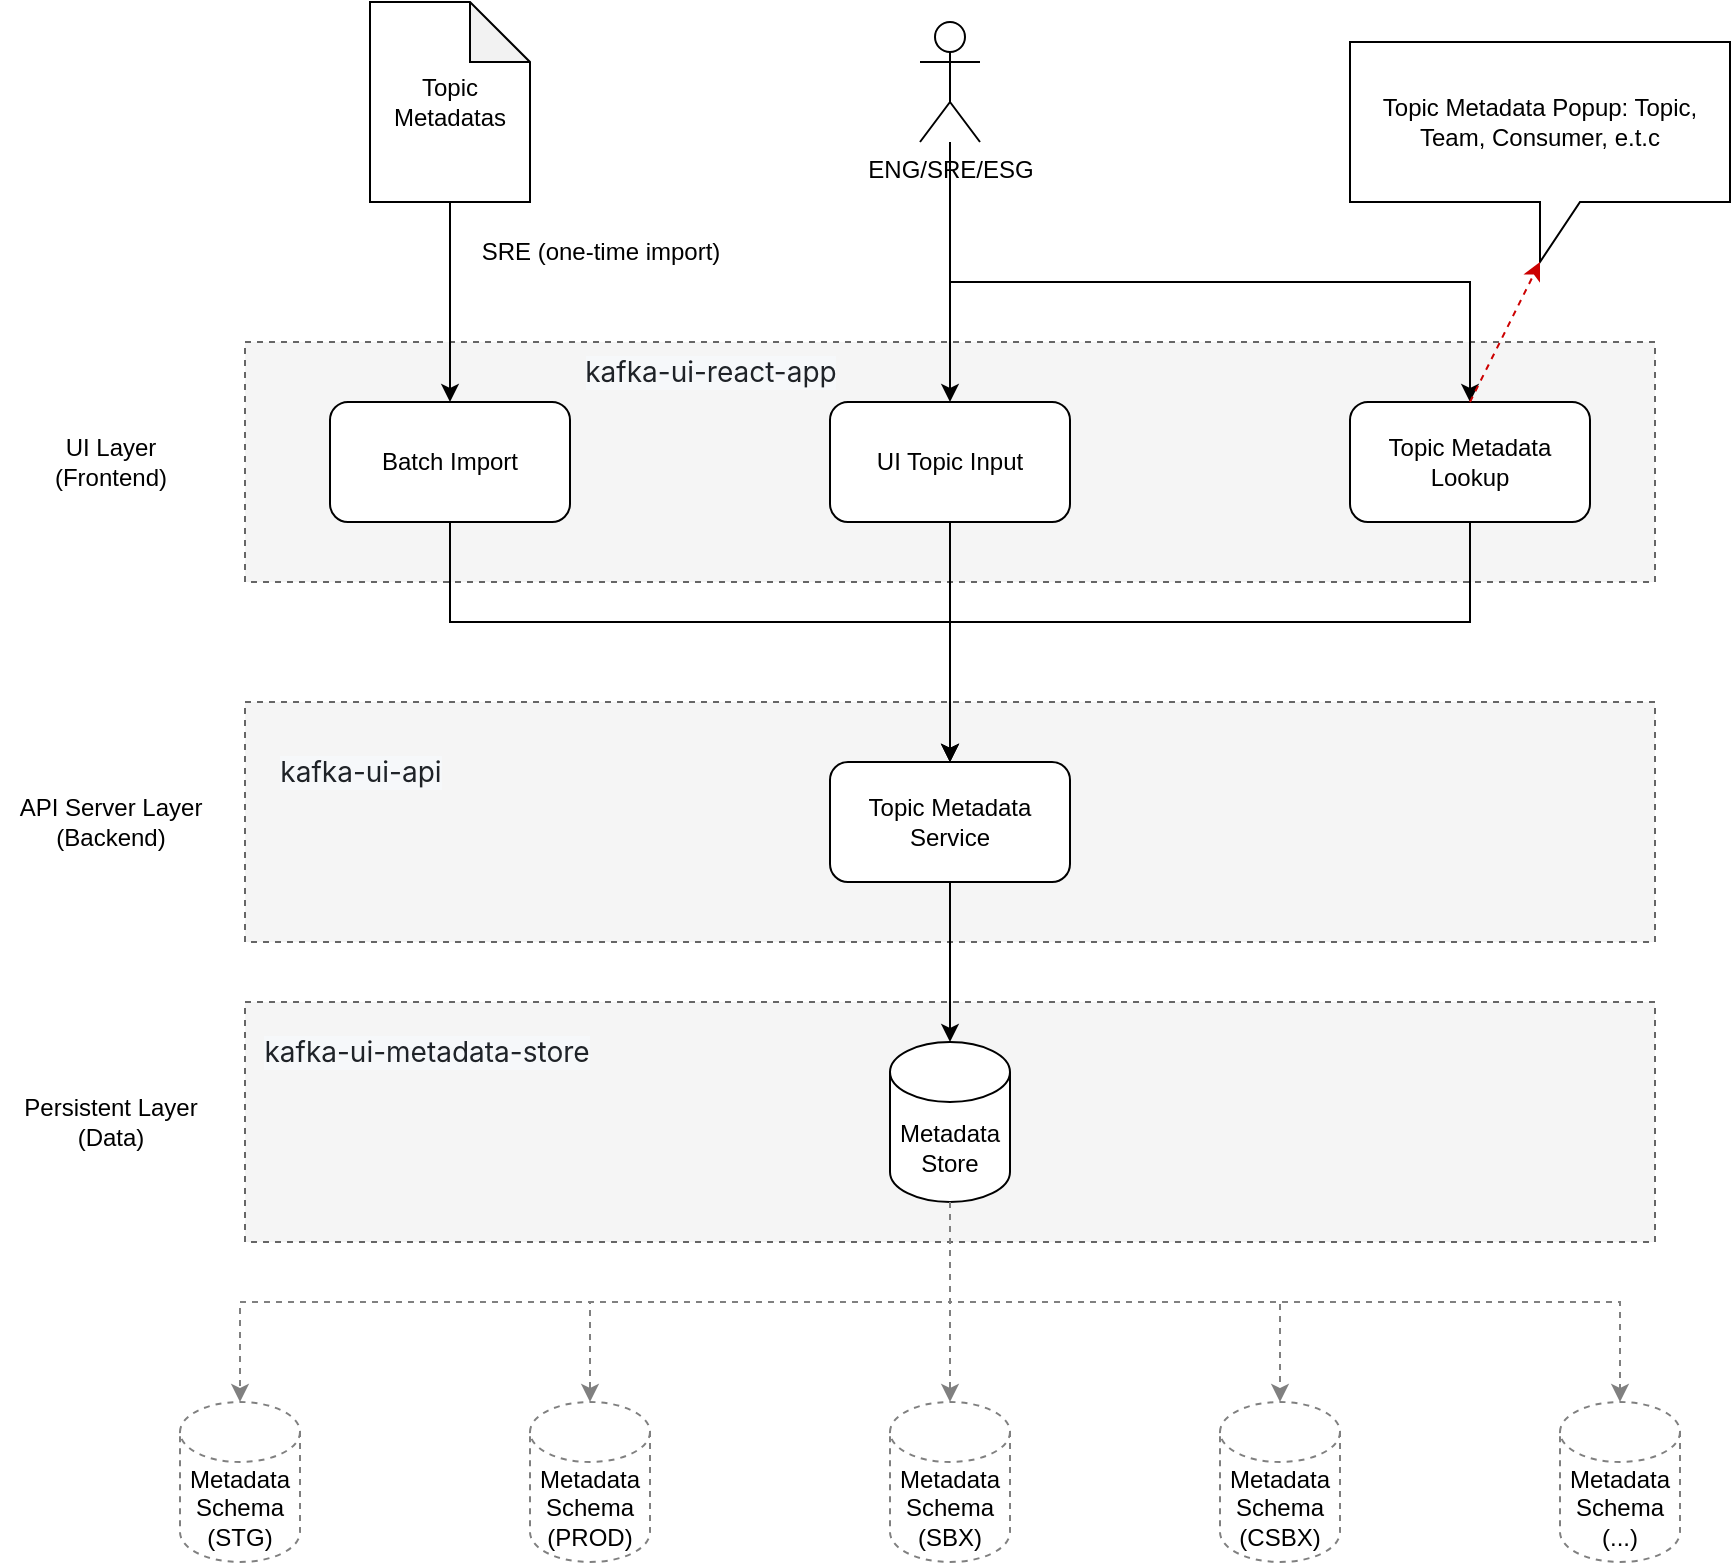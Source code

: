 <mxfile version="24.2.0" type="github">
  <diagram name="Page-1" id="Di3P7CJWVdKyWvqaVjat">
    <mxGraphModel dx="3116" dy="862" grid="1" gridSize="10" guides="1" tooltips="1" connect="1" arrows="1" fold="1" page="1" pageScale="1" pageWidth="850" pageHeight="1100" math="0" shadow="0">
      <root>
        <mxCell id="0" />
        <mxCell id="1" parent="0" />
        <mxCell id="97cHICTSzENazOM_6jGO-34" value="" style="rounded=0;whiteSpace=wrap;html=1;dashed=1;fillColor=#f5f5f5;fontColor=#333333;strokeColor=#666666;" vertex="1" parent="1">
          <mxGeometry x="-337.5" y="627" width="705" height="120" as="geometry" />
        </mxCell>
        <mxCell id="97cHICTSzENazOM_6jGO-33" value="" style="rounded=0;whiteSpace=wrap;html=1;dashed=1;fillColor=#f5f5f5;fontColor=#333333;strokeColor=#666666;" vertex="1" parent="1">
          <mxGeometry x="-337.5" y="477" width="705" height="120" as="geometry" />
        </mxCell>
        <mxCell id="97cHICTSzENazOM_6jGO-32" value="" style="rounded=0;whiteSpace=wrap;html=1;dashed=1;fillColor=#f5f5f5;fontColor=#333333;strokeColor=#666666;" vertex="1" parent="1">
          <mxGeometry x="-337.5" y="297" width="705" height="120" as="geometry" />
        </mxCell>
        <mxCell id="97cHICTSzENazOM_6jGO-15" style="edgeStyle=orthogonalEdgeStyle;rounded=0;orthogonalLoop=1;jettySize=auto;html=1;" edge="1" parent="1" source="97cHICTSzENazOM_6jGO-1" target="97cHICTSzENazOM_6jGO-2">
          <mxGeometry relative="1" as="geometry" />
        </mxCell>
        <mxCell id="97cHICTSzENazOM_6jGO-1" value="Topic Metadatas" style="shape=note;whiteSpace=wrap;html=1;backgroundOutline=1;darkOpacity=0.05;" vertex="1" parent="1">
          <mxGeometry x="-275" y="127" width="80" height="100" as="geometry" />
        </mxCell>
        <mxCell id="97cHICTSzENazOM_6jGO-16" style="edgeStyle=orthogonalEdgeStyle;rounded=0;orthogonalLoop=1;jettySize=auto;html=1;entryX=0.5;entryY=0;entryDx=0;entryDy=0;" edge="1" parent="1" source="97cHICTSzENazOM_6jGO-2" target="97cHICTSzENazOM_6jGO-6">
          <mxGeometry relative="1" as="geometry">
            <Array as="points">
              <mxPoint x="-235" y="437" />
              <mxPoint x="15" y="437" />
            </Array>
          </mxGeometry>
        </mxCell>
        <mxCell id="97cHICTSzENazOM_6jGO-2" value="Batch Import" style="rounded=1;whiteSpace=wrap;html=1;" vertex="1" parent="1">
          <mxGeometry x="-295" y="327" width="120" height="60" as="geometry" />
        </mxCell>
        <mxCell id="97cHICTSzENazOM_6jGO-25" style="edgeStyle=orthogonalEdgeStyle;rounded=0;orthogonalLoop=1;jettySize=auto;html=1;" edge="1" parent="1" source="97cHICTSzENazOM_6jGO-3" target="97cHICTSzENazOM_6jGO-4">
          <mxGeometry relative="1" as="geometry" />
        </mxCell>
        <mxCell id="97cHICTSzENazOM_6jGO-27" style="edgeStyle=orthogonalEdgeStyle;rounded=0;orthogonalLoop=1;jettySize=auto;html=1;" edge="1" parent="1" source="97cHICTSzENazOM_6jGO-3" target="97cHICTSzENazOM_6jGO-7">
          <mxGeometry relative="1" as="geometry">
            <Array as="points">
              <mxPoint x="15" y="267" />
              <mxPoint x="275" y="267" />
            </Array>
          </mxGeometry>
        </mxCell>
        <mxCell id="97cHICTSzENazOM_6jGO-3" value="ENG/SRE/ESG" style="shape=umlActor;verticalLabelPosition=bottom;verticalAlign=top;html=1;outlineConnect=0;" vertex="1" parent="1">
          <mxGeometry y="137" width="30" height="60" as="geometry" />
        </mxCell>
        <mxCell id="97cHICTSzENazOM_6jGO-17" style="edgeStyle=orthogonalEdgeStyle;rounded=0;orthogonalLoop=1;jettySize=auto;html=1;entryX=0.5;entryY=0;entryDx=0;entryDy=0;" edge="1" parent="1" source="97cHICTSzENazOM_6jGO-4" target="97cHICTSzENazOM_6jGO-6">
          <mxGeometry relative="1" as="geometry" />
        </mxCell>
        <mxCell id="97cHICTSzENazOM_6jGO-4" value="UI Topic Input" style="rounded=1;whiteSpace=wrap;html=1;strokeColor=default;align=center;verticalAlign=middle;fontFamily=Helvetica;fontSize=12;fontColor=default;fillColor=default;" vertex="1" parent="1">
          <mxGeometry x="-45" y="327" width="120" height="60" as="geometry" />
        </mxCell>
        <mxCell id="97cHICTSzENazOM_6jGO-20" style="edgeStyle=orthogonalEdgeStyle;rounded=0;orthogonalLoop=1;jettySize=auto;html=1;dashed=1;strokeColor=#808080;" edge="1" parent="1" source="97cHICTSzENazOM_6jGO-5" target="97cHICTSzENazOM_6jGO-9">
          <mxGeometry relative="1" as="geometry">
            <Array as="points">
              <mxPoint x="15" y="777" />
              <mxPoint x="-340" y="777" />
            </Array>
          </mxGeometry>
        </mxCell>
        <mxCell id="97cHICTSzENazOM_6jGO-21" style="edgeStyle=orthogonalEdgeStyle;rounded=0;orthogonalLoop=1;jettySize=auto;html=1;dashed=1;strokeColor=#808080;" edge="1" parent="1" source="97cHICTSzENazOM_6jGO-5" target="97cHICTSzENazOM_6jGO-10">
          <mxGeometry relative="1" as="geometry">
            <Array as="points">
              <mxPoint x="15" y="777" />
              <mxPoint x="-165" y="777" />
            </Array>
          </mxGeometry>
        </mxCell>
        <mxCell id="97cHICTSzENazOM_6jGO-22" style="edgeStyle=orthogonalEdgeStyle;rounded=0;orthogonalLoop=1;jettySize=auto;html=1;dashed=1;strokeColor=#808080;" edge="1" parent="1" source="97cHICTSzENazOM_6jGO-5" target="97cHICTSzENazOM_6jGO-11">
          <mxGeometry relative="1" as="geometry" />
        </mxCell>
        <mxCell id="97cHICTSzENazOM_6jGO-23" style="edgeStyle=orthogonalEdgeStyle;rounded=0;orthogonalLoop=1;jettySize=auto;html=1;dashed=1;strokeColor=#808080;" edge="1" parent="1" source="97cHICTSzENazOM_6jGO-5" target="97cHICTSzENazOM_6jGO-12">
          <mxGeometry relative="1" as="geometry">
            <Array as="points">
              <mxPoint x="15" y="777" />
              <mxPoint x="180" y="777" />
            </Array>
          </mxGeometry>
        </mxCell>
        <mxCell id="97cHICTSzENazOM_6jGO-5" value="Metadata Store" style="shape=cylinder3;whiteSpace=wrap;html=1;boundedLbl=1;backgroundOutline=1;size=15;" vertex="1" parent="1">
          <mxGeometry x="-15" y="647" width="60" height="80" as="geometry" />
        </mxCell>
        <mxCell id="97cHICTSzENazOM_6jGO-6" value="Topic Metadata Service" style="rounded=1;whiteSpace=wrap;html=1;" vertex="1" parent="1">
          <mxGeometry x="-45" y="507" width="120" height="60" as="geometry" />
        </mxCell>
        <mxCell id="97cHICTSzENazOM_6jGO-18" style="edgeStyle=orthogonalEdgeStyle;rounded=0;orthogonalLoop=1;jettySize=auto;html=1;entryX=0.5;entryY=0;entryDx=0;entryDy=0;" edge="1" parent="1" source="97cHICTSzENazOM_6jGO-7" target="97cHICTSzENazOM_6jGO-6">
          <mxGeometry relative="1" as="geometry">
            <Array as="points">
              <mxPoint x="275" y="437" />
              <mxPoint x="15" y="437" />
            </Array>
          </mxGeometry>
        </mxCell>
        <mxCell id="97cHICTSzENazOM_6jGO-7" value="Topic Metadata Lookup" style="rounded=1;whiteSpace=wrap;html=1;strokeColor=default;align=center;verticalAlign=middle;fontFamily=Helvetica;fontSize=12;fontColor=default;fillColor=default;" vertex="1" parent="1">
          <mxGeometry x="215" y="327" width="120" height="60" as="geometry" />
        </mxCell>
        <mxCell id="97cHICTSzENazOM_6jGO-8" value="Topic Metadata Popup: Topic, Team, Consumer, e.t.c" style="shape=callout;whiteSpace=wrap;html=1;perimeter=calloutPerimeter;" vertex="1" parent="1">
          <mxGeometry x="215" y="147" width="190" height="110" as="geometry" />
        </mxCell>
        <mxCell id="97cHICTSzENazOM_6jGO-9" value="Metadata Schema (STG)" style="shape=cylinder3;whiteSpace=wrap;html=1;boundedLbl=1;backgroundOutline=1;size=15;dashed=1;strokeColor=#808080;" vertex="1" parent="1">
          <mxGeometry x="-370" y="827" width="60" height="80" as="geometry" />
        </mxCell>
        <mxCell id="97cHICTSzENazOM_6jGO-10" value="Metadata Schema (PROD)" style="shape=cylinder3;whiteSpace=wrap;html=1;boundedLbl=1;backgroundOutline=1;size=15;dashed=1;strokeColor=#808080;" vertex="1" parent="1">
          <mxGeometry x="-195" y="827" width="60" height="80" as="geometry" />
        </mxCell>
        <mxCell id="97cHICTSzENazOM_6jGO-11" value="Metadata Schema (SBX)" style="shape=cylinder3;whiteSpace=wrap;html=1;boundedLbl=1;backgroundOutline=1;size=15;dashed=1;strokeColor=#808080;" vertex="1" parent="1">
          <mxGeometry x="-15" y="827" width="60" height="80" as="geometry" />
        </mxCell>
        <mxCell id="97cHICTSzENazOM_6jGO-12" value="Metadata Schema (CSBX)" style="shape=cylinder3;whiteSpace=wrap;html=1;boundedLbl=1;backgroundOutline=1;size=15;dashed=1;strokeColor=#808080;" vertex="1" parent="1">
          <mxGeometry x="150" y="827" width="60" height="80" as="geometry" />
        </mxCell>
        <mxCell id="97cHICTSzENazOM_6jGO-13" value="Metadata Schema (...)" style="shape=cylinder3;whiteSpace=wrap;html=1;boundedLbl=1;backgroundOutline=1;size=15;dashed=1;strokeColor=#808080;" vertex="1" parent="1">
          <mxGeometry x="320" y="827" width="60" height="80" as="geometry" />
        </mxCell>
        <mxCell id="97cHICTSzENazOM_6jGO-19" style="edgeStyle=orthogonalEdgeStyle;rounded=0;orthogonalLoop=1;jettySize=auto;html=1;entryX=0.5;entryY=0;entryDx=0;entryDy=0;entryPerimeter=0;" edge="1" parent="1" source="97cHICTSzENazOM_6jGO-6" target="97cHICTSzENazOM_6jGO-5">
          <mxGeometry relative="1" as="geometry" />
        </mxCell>
        <mxCell id="97cHICTSzENazOM_6jGO-24" style="edgeStyle=orthogonalEdgeStyle;rounded=0;orthogonalLoop=1;jettySize=auto;html=1;entryX=0.5;entryY=0;entryDx=0;entryDy=0;entryPerimeter=0;dashed=1;strokeColor=#808080;" edge="1" parent="1" source="97cHICTSzENazOM_6jGO-5" target="97cHICTSzENazOM_6jGO-13">
          <mxGeometry relative="1" as="geometry">
            <Array as="points">
              <mxPoint x="15" y="777" />
              <mxPoint x="350" y="777" />
            </Array>
          </mxGeometry>
        </mxCell>
        <mxCell id="97cHICTSzENazOM_6jGO-26" value="SRE (one-time import)" style="text;html=1;align=center;verticalAlign=middle;resizable=0;points=[];autosize=1;strokeColor=none;fillColor=none;" vertex="1" parent="1">
          <mxGeometry x="-230" y="237" width="140" height="30" as="geometry" />
        </mxCell>
        <mxCell id="97cHICTSzENazOM_6jGO-28" style="rounded=0;orthogonalLoop=1;jettySize=auto;html=1;entryX=0;entryY=0;entryDx=95;entryDy=110;entryPerimeter=0;exitX=0.5;exitY=0;exitDx=0;exitDy=0;dashed=1;strokeColor=#CC0000;" edge="1" parent="1" source="97cHICTSzENazOM_6jGO-7" target="97cHICTSzENazOM_6jGO-8">
          <mxGeometry relative="1" as="geometry" />
        </mxCell>
        <mxCell id="97cHICTSzENazOM_6jGO-35" value="UI Layer&lt;br&gt;(Frontend)" style="text;html=1;align=center;verticalAlign=middle;resizable=0;points=[];autosize=1;strokeColor=none;fillColor=none;" vertex="1" parent="1">
          <mxGeometry x="-445" y="337" width="80" height="40" as="geometry" />
        </mxCell>
        <mxCell id="97cHICTSzENazOM_6jGO-37" value="API Server Layer&lt;br&gt;(Backend)" style="text;html=1;align=center;verticalAlign=middle;resizable=0;points=[];autosize=1;strokeColor=none;fillColor=none;" vertex="1" parent="1">
          <mxGeometry x="-460" y="517" width="110" height="40" as="geometry" />
        </mxCell>
        <mxCell id="97cHICTSzENazOM_6jGO-38" value="Persistent Layer&lt;div&gt;(Data)&lt;/div&gt;" style="text;html=1;align=center;verticalAlign=middle;resizable=0;points=[];autosize=1;strokeColor=none;fillColor=none;" vertex="1" parent="1">
          <mxGeometry x="-460" y="667" width="110" height="40" as="geometry" />
        </mxCell>
        <mxCell id="97cHICTSzENazOM_6jGO-39" value="&lt;h3 style=&quot;box-sizing: border-box; margin: 0px; font-size: 14px; font-weight: var(--base-text-weight-normal, 400); color: rgb(31, 35, 40); font-family: -apple-system, &amp;quot;system-ui&amp;quot;, &amp;quot;Segoe UI&amp;quot;, &amp;quot;Noto Sans&amp;quot;, Helvetica, Arial, sans-serif, &amp;quot;Apple Color Emoji&amp;quot;, &amp;quot;Segoe UI Emoji&amp;quot;; text-align: left; text-wrap: wrap; background-color: rgb(246, 248, 250);&quot;&gt;&lt;div class=&quot;react-directory-truncate&quot; style=&quot;box-sizing: border-box; display: inline-block; max-width: 100%; overflow: hidden; text-overflow: ellipsis; white-space: pre; vertical-align: top;&quot;&gt;kafka-ui-react-app&lt;/div&gt;&lt;/h3&gt;" style="text;html=1;align=center;verticalAlign=middle;resizable=0;points=[];autosize=1;strokeColor=none;fillColor=none;" vertex="1" parent="1">
          <mxGeometry x="-180" y="297" width="150" height="30" as="geometry" />
        </mxCell>
        <mxCell id="97cHICTSzENazOM_6jGO-40" value="&lt;h3 style=&quot;box-sizing: border-box; margin: 0px; font-size: 14px; font-weight: var(--base-text-weight-normal, 400); color: rgb(31, 35, 40); font-family: -apple-system, &amp;quot;system-ui&amp;quot;, &amp;quot;Segoe UI&amp;quot;, &amp;quot;Noto Sans&amp;quot;, Helvetica, Arial, sans-serif, &amp;quot;Apple Color Emoji&amp;quot;, &amp;quot;Segoe UI Emoji&amp;quot;; text-align: left; text-wrap: wrap; background-color: rgb(246, 248, 250);&quot;&gt;&lt;div style=&quot;box-sizing: border-box; display: inline-block; max-width: 100%; overflow: hidden; text-overflow: ellipsis; white-space: pre; vertical-align: top;&quot; class=&quot;react-directory-truncate&quot;&gt;kafka-ui-api&lt;/div&gt;&lt;/h3&gt;" style="text;html=1;align=center;verticalAlign=middle;resizable=0;points=[];autosize=1;strokeColor=none;fillColor=none;fontStyle=4" vertex="1" parent="1">
          <mxGeometry x="-330" y="497" width="100" height="30" as="geometry" />
        </mxCell>
        <mxCell id="97cHICTSzENazOM_6jGO-41" value="&lt;h3 style=&quot;box-sizing: border-box; margin: 0px; font-size: 14px; font-weight: var(--base-text-weight-normal, 400); color: rgb(31, 35, 40); font-family: -apple-system, &amp;quot;system-ui&amp;quot;, &amp;quot;Segoe UI&amp;quot;, &amp;quot;Noto Sans&amp;quot;, Helvetica, Arial, sans-serif, &amp;quot;Apple Color Emoji&amp;quot;, &amp;quot;Segoe UI Emoji&amp;quot;; text-align: left; text-wrap: wrap; background-color: rgb(246, 248, 250);&quot;&gt;&lt;div class=&quot;react-directory-truncate&quot; style=&quot;box-sizing: border-box; display: inline-block; max-width: 100%; overflow: hidden; text-overflow: ellipsis; white-space: pre; vertical-align: top;&quot;&gt;&lt;span&gt;kafka-ui-metadata-store&lt;/span&gt;&lt;/div&gt;&lt;/h3&gt;" style="text;html=1;align=center;verticalAlign=middle;resizable=0;points=[];autosize=1;strokeColor=none;fillColor=none;fontStyle=4" vertex="1" parent="1">
          <mxGeometry x="-337.5" y="637" width="180" height="30" as="geometry" />
        </mxCell>
      </root>
    </mxGraphModel>
  </diagram>
</mxfile>
